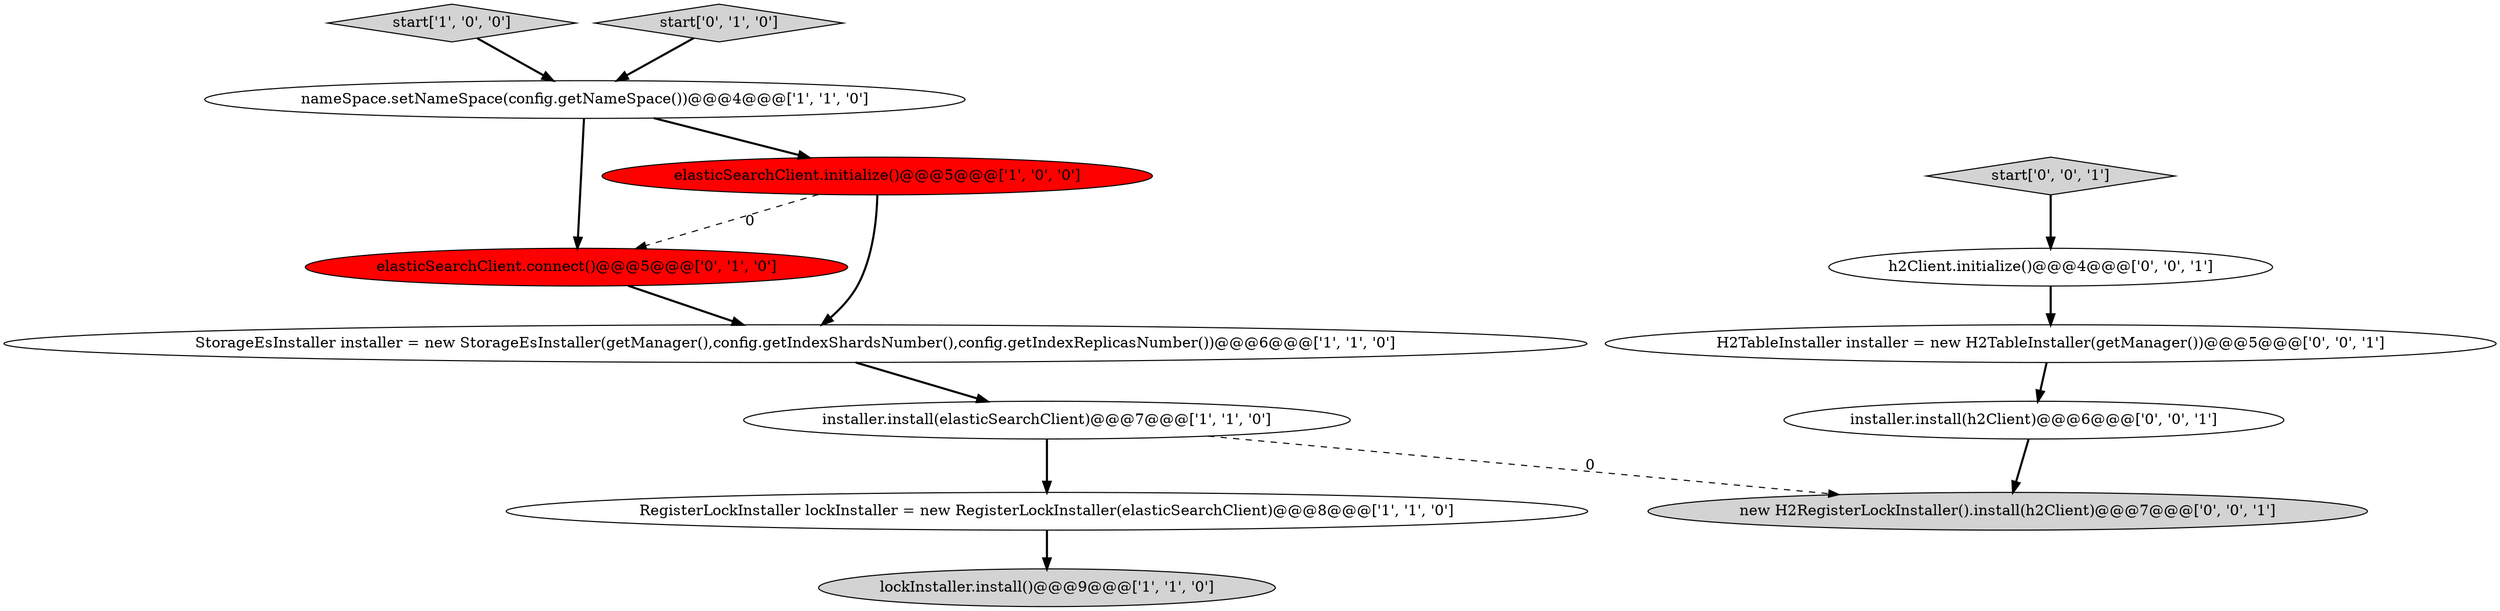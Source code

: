 digraph {
13 [style = filled, label = "h2Client.initialize()@@@4@@@['0', '0', '1']", fillcolor = white, shape = ellipse image = "AAA0AAABBB3BBB"];
9 [style = filled, label = "H2TableInstaller installer = new H2TableInstaller(getManager())@@@5@@@['0', '0', '1']", fillcolor = white, shape = ellipse image = "AAA0AAABBB3BBB"];
6 [style = filled, label = "installer.install(elasticSearchClient)@@@7@@@['1', '1', '0']", fillcolor = white, shape = ellipse image = "AAA0AAABBB1BBB"];
8 [style = filled, label = "elasticSearchClient.connect()@@@5@@@['0', '1', '0']", fillcolor = red, shape = ellipse image = "AAA1AAABBB2BBB"];
2 [style = filled, label = "start['1', '0', '0']", fillcolor = lightgray, shape = diamond image = "AAA0AAABBB1BBB"];
5 [style = filled, label = "StorageEsInstaller installer = new StorageEsInstaller(getManager(),config.getIndexShardsNumber(),config.getIndexReplicasNumber())@@@6@@@['1', '1', '0']", fillcolor = white, shape = ellipse image = "AAA0AAABBB1BBB"];
3 [style = filled, label = "elasticSearchClient.initialize()@@@5@@@['1', '0', '0']", fillcolor = red, shape = ellipse image = "AAA1AAABBB1BBB"];
4 [style = filled, label = "RegisterLockInstaller lockInstaller = new RegisterLockInstaller(elasticSearchClient)@@@8@@@['1', '1', '0']", fillcolor = white, shape = ellipse image = "AAA0AAABBB1BBB"];
1 [style = filled, label = "nameSpace.setNameSpace(config.getNameSpace())@@@4@@@['1', '1', '0']", fillcolor = white, shape = ellipse image = "AAA0AAABBB1BBB"];
7 [style = filled, label = "start['0', '1', '0']", fillcolor = lightgray, shape = diamond image = "AAA0AAABBB2BBB"];
10 [style = filled, label = "installer.install(h2Client)@@@6@@@['0', '0', '1']", fillcolor = white, shape = ellipse image = "AAA0AAABBB3BBB"];
0 [style = filled, label = "lockInstaller.install()@@@9@@@['1', '1', '0']", fillcolor = lightgray, shape = ellipse image = "AAA0AAABBB1BBB"];
11 [style = filled, label = "new H2RegisterLockInstaller().install(h2Client)@@@7@@@['0', '0', '1']", fillcolor = lightgray, shape = ellipse image = "AAA0AAABBB3BBB"];
12 [style = filled, label = "start['0', '0', '1']", fillcolor = lightgray, shape = diamond image = "AAA0AAABBB3BBB"];
1->3 [style = bold, label=""];
3->8 [style = dashed, label="0"];
12->13 [style = bold, label=""];
6->4 [style = bold, label=""];
3->5 [style = bold, label=""];
13->9 [style = bold, label=""];
7->1 [style = bold, label=""];
1->8 [style = bold, label=""];
5->6 [style = bold, label=""];
8->5 [style = bold, label=""];
9->10 [style = bold, label=""];
2->1 [style = bold, label=""];
4->0 [style = bold, label=""];
6->11 [style = dashed, label="0"];
10->11 [style = bold, label=""];
}
